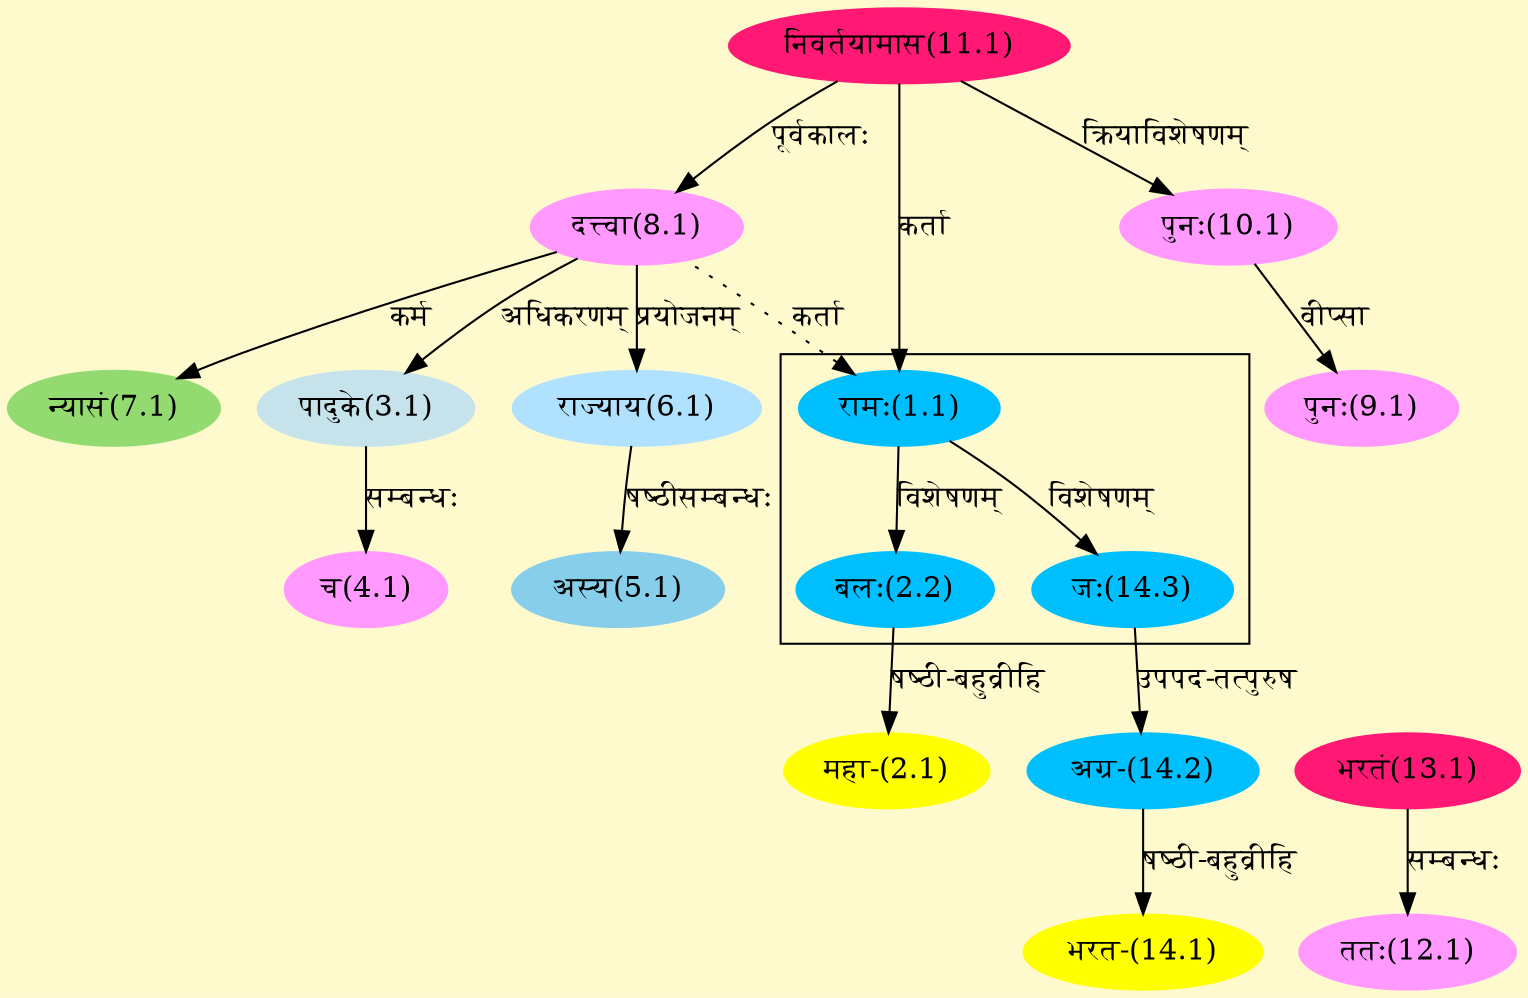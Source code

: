 digraph G{
rankdir=BT;
 compound=true;
 bgcolor="lemonchiffon1";

subgraph cluster_1{
Node2_2 [style=filled, color="#00BFFF" label = "बलः(2.2)"]
Node1_1 [style=filled, color="#00BFFF" label = "रामः(1.1)"]
Node14_3 [style=filled, color="#00BFFF" label = "जः(14.3)"]

}
Node1_1 [style=filled, color="#00BFFF" label = "रामः(1.1)"]
Node11_1 [style=filled, color="#FF1975" label = "निवर्तयामास(11.1)"]
Node8_1 [style=filled, color="#FF99FF" label = "दत्त्वा(8.1)"]
Node2_1 [style=filled, color="#FFFF00" label = "महा-(2.1)"]
Node2_2 [style=filled, color="#00BFFF" label = "बलः(2.2)"]
Node3_1 [style=filled, color="#C6E2EB" label = "पादुके(3.1)"]
Node4_1 [style=filled, color="#FF99FF" label = "च(4.1)"]
Node5_1 [style=filled, color="#87CEEB" label = "अस्य(5.1)"]
Node6_1 [style=filled, color="#B0E2FF" label = "राज्याय(6.1)"]
Node7_1 [style=filled, color="#93DB70" label = "न्यासं(7.1)"]
Node9_1 [style=filled, color="#FF99FF" label = "पुनः(9.1)"]
Node10_1 [style=filled, color="#FF99FF" label = "पुनः(10.1)"]
Node [style=filled, color="" label = "()"]
Node12_1 [style=filled, color="#FF99FF" label = "ततः(12.1)"]
Node13_1 [style=filled, color="#FF1975" label = "भरतं(13.1)"]
Node14_1 [style=filled, color="#FFFF00" label = "भरत-(14.1)"]
Node14_2 [style=filled, color="#00BFFF" label = "अग्र-(14.2)"]
Node14_3 [style=filled, color="#00BFFF" label = "जः(14.3)"]
/* Start of Relations section */

Node1_1 -> Node11_1 [  label="कर्ता"  dir="back" ]
Node1_1 -> Node8_1 [ style=dotted label="कर्ता"  dir="back" ]
Node2_1 -> Node2_2 [  label="षष्ठी-बहुव्रीहि"  dir="back" ]
Node2_2 -> Node1_1 [  label="विशेषणम्"  dir="back" ]
Node3_1 -> Node8_1 [  label="अधिकरणम्"  dir="back" ]
Node4_1 -> Node3_1 [  label="सम्बन्धः"  dir="back" ]
Node5_1 -> Node6_1 [  label="षष्ठीसम्बन्धः"  dir="back" ]
Node6_1 -> Node8_1 [  label="प्रयोजनम्"  dir="back" ]
Node7_1 -> Node8_1 [  label="कर्म"  dir="back" ]
Node8_1 -> Node11_1 [  label="पूर्वकालः"  dir="back" ]
Node9_1 -> Node10_1 [  label="वीप्सा"  dir="back" ]
Node10_1 -> Node11_1 [  label="क्रियाविशेषणम्"  dir="back" ]
Node12_1 -> Node13_1 [  label="सम्बन्धः"  dir="back" ]
Node14_1 -> Node14_2 [  label="षष्ठी-बहुव्रीहि"  dir="back" ]
Node14_2 -> Node14_3 [  label="उपपद-तत्पुरुष"  dir="back" ]
Node14_3 -> Node1_1 [  label="विशेषणम्"  dir="back" ]
}
